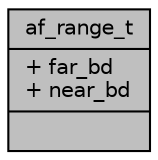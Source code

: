 digraph "af_range_t"
{
 // INTERACTIVE_SVG=YES
 // LATEX_PDF_SIZE
  bgcolor="transparent";
  edge [fontname="Helvetica",fontsize="10",labelfontname="Helvetica",labelfontsize="10"];
  node [fontname="Helvetica",fontsize="10",shape=record];
  Node1 [label="{af_range_t\n|+ far_bd\l+ near_bd\l|}",height=0.2,width=0.4,color="black", fillcolor="grey75", style="filled", fontcolor="black",tooltip=" "];
}

